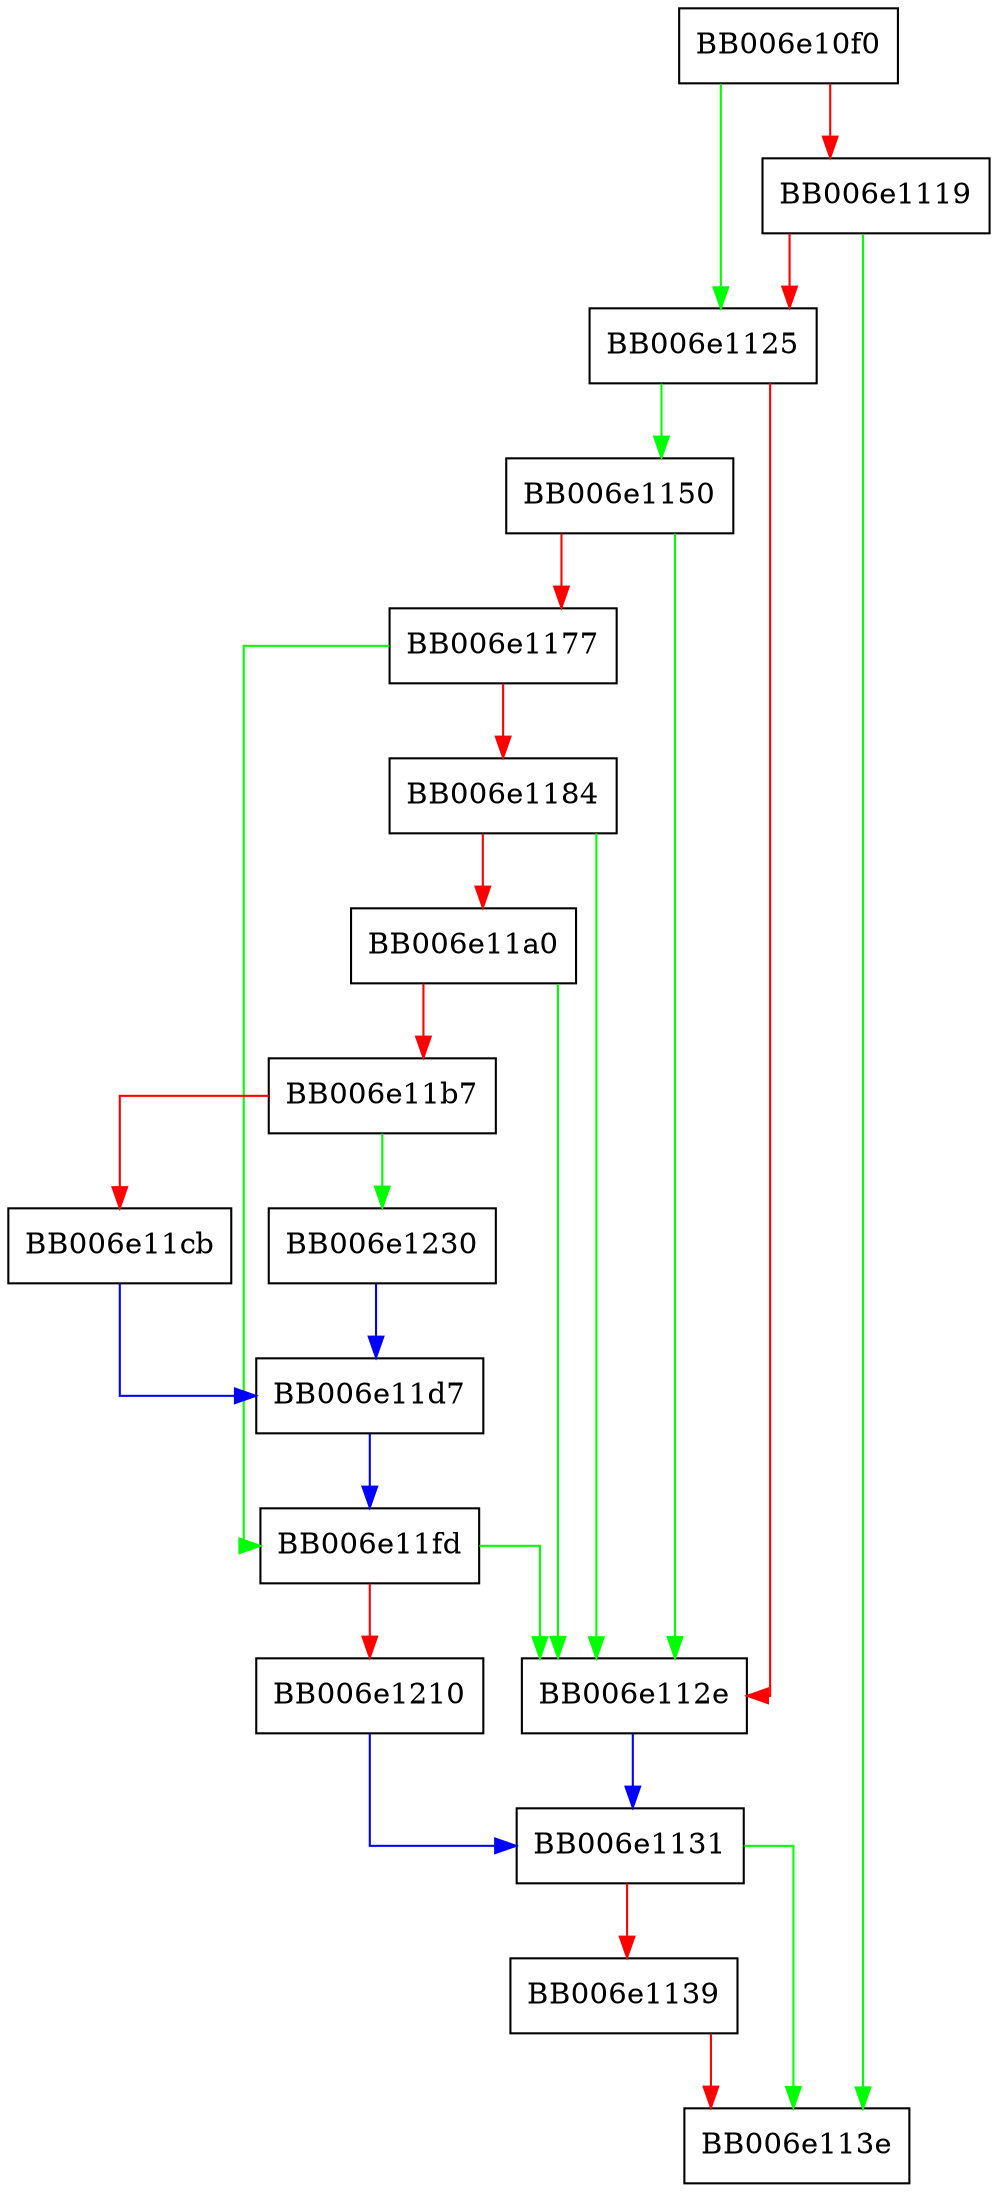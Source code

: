 digraph drbg_hash_instantiate_wrapper {
  node [shape="box"];
  graph [splines=ortho];
  BB006e10f0 -> BB006e1125 [color="green"];
  BB006e10f0 -> BB006e1119 [color="red"];
  BB006e1119 -> BB006e113e [color="green"];
  BB006e1119 -> BB006e1125 [color="red"];
  BB006e1125 -> BB006e1150 [color="green"];
  BB006e1125 -> BB006e112e [color="red"];
  BB006e112e -> BB006e1131 [color="blue"];
  BB006e1131 -> BB006e113e [color="green"];
  BB006e1131 -> BB006e1139 [color="red"];
  BB006e1139 -> BB006e113e [color="red"];
  BB006e1150 -> BB006e112e [color="green"];
  BB006e1150 -> BB006e1177 [color="red"];
  BB006e1177 -> BB006e11fd [color="green"];
  BB006e1177 -> BB006e1184 [color="red"];
  BB006e1184 -> BB006e112e [color="green"];
  BB006e1184 -> BB006e11a0 [color="red"];
  BB006e11a0 -> BB006e112e [color="green"];
  BB006e11a0 -> BB006e11b7 [color="red"];
  BB006e11b7 -> BB006e1230 [color="green"];
  BB006e11b7 -> BB006e11cb [color="red"];
  BB006e11cb -> BB006e11d7 [color="blue"];
  BB006e11d7 -> BB006e11fd [color="blue"];
  BB006e11fd -> BB006e112e [color="green"];
  BB006e11fd -> BB006e1210 [color="red"];
  BB006e1210 -> BB006e1131 [color="blue"];
  BB006e1230 -> BB006e11d7 [color="blue"];
}